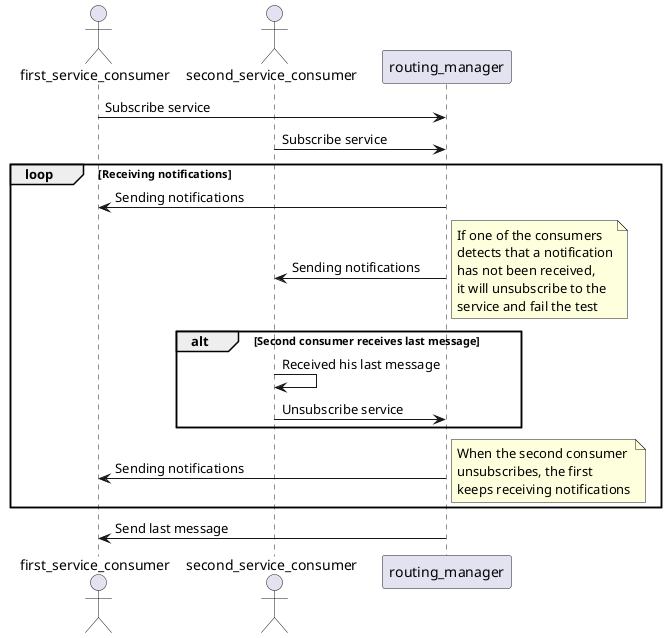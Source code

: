 @startuml multicast_group_test_service_consumers

Actor first_service_consumer as First

Actor second_service_consumer as Second

participant routing_manager as RM

First -> RM : Subscribe service

Second -> RM : Subscribe service

loop Receiving notifications

    RM -> First : Sending notifications

    RM -> Second : Sending notifications

    note right
        If one of the consumers
        detects that a notification
        has not been received,
        it will unsubscribe to the
        service and fail the test
    end note

    alt Second consumer receives last message

        Second -> Second : Received his last message

        Second -> RM : Unsubscribe service

    end

    RM -> First : Sending notifications

    note right
        When the second consumer
        unsubscribes, the first
        keeps receiving notifications
    end note


end

RM -> First : Send last message

@enduml
